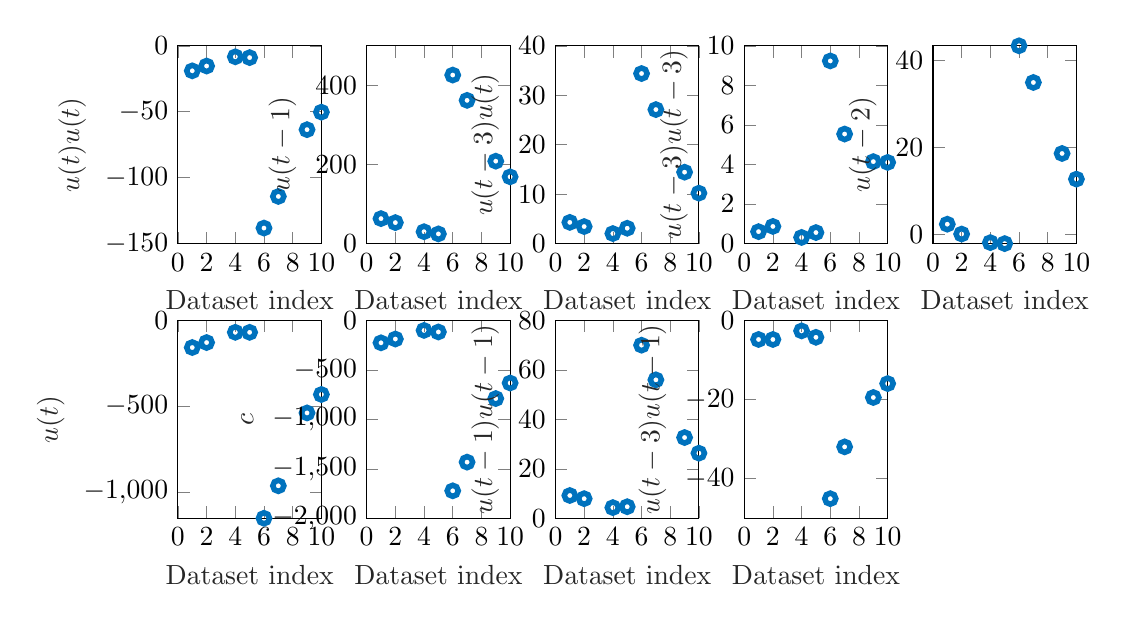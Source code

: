 % This file was created by matlab2tikz.
%
\definecolor{mycolor1}{rgb}{0.0,0.447,0.741}%
%
\begin{tikzpicture}

\begin{axis}[%
width=1.822cm,
height=2.512cm,
at={(0cm,3.488cm)},
scale only axis,
xmin=0,
xmax=10,
xlabel style={font=\color{white!15!black}},
xlabel={Dataset index},
ymin=-150,
ymax=0,
ylabel style={font=\color{white!15!black}},
ylabel={$u(t)u(t)$},
axis background/.style={fill=white}
]
\addplot [color=mycolor1, line width=2.0pt, draw=none, mark=o, mark options={solid, mycolor1}, forget plot]
  table[row sep=crcr]{%
1	-18.97\\
2	-15.33\\
4	-8.335\\
5	-8.941\\
6	-138.21\\
7	-114.235\\
9	-63.581\\
10	-50.303\\
};
\end{axis}

\begin{axis}[%
width=1.822cm,
height=2.512cm,
at={(2.397cm,3.488cm)},
scale only axis,
xmin=0,
xmax=10,
xlabel style={font=\color{white!15!black}},
xlabel={Dataset index},
ymin=0,
ymax=500,
ylabel style={font=\color{white!15!black}},
ylabel={$u(t-1)$},
axis background/.style={fill=white}
]
\addplot [color=mycolor1, line width=2.0pt, draw=none, mark=o, mark options={solid, mycolor1}, forget plot]
  table[row sep=crcr]{%
1	63.2\\
2	53.085\\
4	30.091\\
5	24.547\\
6	426.09\\
7	362.142\\
9	208.403\\
10	168.782\\
};
\end{axis}

\begin{axis}[%
width=1.822cm,
height=2.512cm,
at={(4.795cm,3.488cm)},
scale only axis,
xmin=0,
xmax=10,
xlabel style={font=\color{white!15!black}},
xlabel={Dataset index},
ymin=0,
ymax=40,
ylabel style={font=\color{white!15!black}},
ylabel={$u(t-3)u(t)$},
axis background/.style={fill=white}
]
\addplot [color=mycolor1, line width=2.0pt, draw=none, mark=o, mark options={solid, mycolor1}, forget plot]
  table[row sep=crcr]{%
1	4.294\\
2	3.45\\
4	2.032\\
5	3.107\\
6	34.394\\
7	27.103\\
9	14.445\\
10	10.203\\
};
\end{axis}

\begin{axis}[%
width=1.822cm,
height=2.512cm,
at={(7.192cm,3.488cm)},
scale only axis,
xmin=0,
xmax=10,
xlabel style={font=\color{white!15!black}},
xlabel={Dataset index},
ymin=0,
ymax=10,
ylabel style={font=\color{white!15!black}},
ylabel={$u(t-3)u(t-3)$},
axis background/.style={fill=white}
]
\addplot [color=mycolor1, line width=2.0pt, draw=none, mark=o, mark options={solid, mycolor1}, forget plot]
  table[row sep=crcr]{%
1	0.605\\
2	0.869\\
4	0.312\\
5	0.559\\
6	9.236\\
7	5.54\\
9	4.145\\
10	4.105\\
};
\end{axis}

\begin{axis}[%
width=1.822cm,
height=2.512cm,
at={(9.589cm,3.488cm)},
scale only axis,
xmin=0,
xmax=10,
xlabel style={font=\color{white!15!black}},
xlabel={Dataset index},
ymin=-2.13,
ymax=43.403,
ylabel style={font=\color{white!15!black}},
ylabel={$u(t-2)$},
axis background/.style={fill=white}
]
\addplot [color=mycolor1, line width=2.0pt, draw=none, mark=o, mark options={solid, mycolor1}, forget plot]
  table[row sep=crcr]{%
1	2.341\\
2	0.072\\
4	-1.9\\
5	-2.13\\
6	43.403\\
7	34.965\\
9	18.618\\
10	12.715\\
};
\end{axis}

\begin{axis}[%
width=1.822cm,
height=2.512cm,
at={(0cm,0cm)},
scale only axis,
xmin=0,
xmax=10,
xlabel style={font=\color{white!15!black}},
xlabel={Dataset index},
ymin=-1153.951,
ymax=0,
ylabel style={font=\color{white!15!black}},
ylabel={$u(t)$},
axis background/.style={fill=white}
]
\addplot [color=mycolor1, line width=2.0pt, draw=none, mark=o, mark options={solid, mycolor1}, forget plot]
  table[row sep=crcr]{%
1	-157.874\\
2	-128.814\\
4	-69.102\\
5	-69.292\\
6	-1153.951\\
7	-964.723\\
9	-539.506\\
10	-431.831\\
};
\end{axis}

\begin{axis}[%
width=1.822cm,
height=2.512cm,
at={(2.397cm,0cm)},
scale only axis,
xmin=0,
xmax=10,
xlabel style={font=\color{white!15!black}},
xlabel={Dataset index},
ymin=-2000,
ymax=0,
ylabel style={font=\color{white!15!black}},
ylabel={$c$},
axis background/.style={fill=white}
]
\addplot [color=mycolor1, line width=2.0pt, draw=none, mark=o, mark options={solid, mycolor1}, forget plot]
  table[row sep=crcr]{%
1	-226.027\\
2	-187.694\\
4	-100.5\\
5	-116.407\\
6	-1722.467\\
7	-1432.398\\
9	-789.682\\
10	-632.304\\
};
\end{axis}

\begin{axis}[%
width=1.822cm,
height=2.512cm,
at={(4.795cm,0cm)},
scale only axis,
xmin=0,
xmax=10,
xlabel style={font=\color{white!15!black}},
xlabel={Dataset index},
ymin=0,
ymax=80,
ylabel style={font=\color{white!15!black}},
ylabel={$u(t-1)u(t-1)$},
axis background/.style={fill=white}
]
\addplot [color=mycolor1, line width=2.0pt, draw=none, mark=o, mark options={solid, mycolor1}, forget plot]
  table[row sep=crcr]{%
1	9.206\\
2	7.924\\
4	4.31\\
5	4.665\\
6	70.002\\
7	55.982\\
9	32.651\\
10	26.322\\
};
\end{axis}

\begin{axis}[%
width=1.822cm,
height=2.512cm,
at={(7.192cm,0cm)},
scale only axis,
xmin=0,
xmax=10,
xlabel style={font=\color{white!15!black}},
xlabel={Dataset index},
ymin=-50,
ymax=0,
ylabel style={font=\color{white!15!black}},
ylabel={$u(t-3)u(t-1)$},
axis background/.style={fill=white}
]
\addplot [color=mycolor1, line width=2.0pt, draw=none, mark=o, mark options={solid, mycolor1}, forget plot]
  table[row sep=crcr]{%
1	-4.803\\
2	-4.804\\
4	-2.637\\
5	-4.258\\
6	-45.048\\
7	-31.953\\
9	-19.473\\
10	-15.954\\
};
\end{axis}
\end{tikzpicture}%